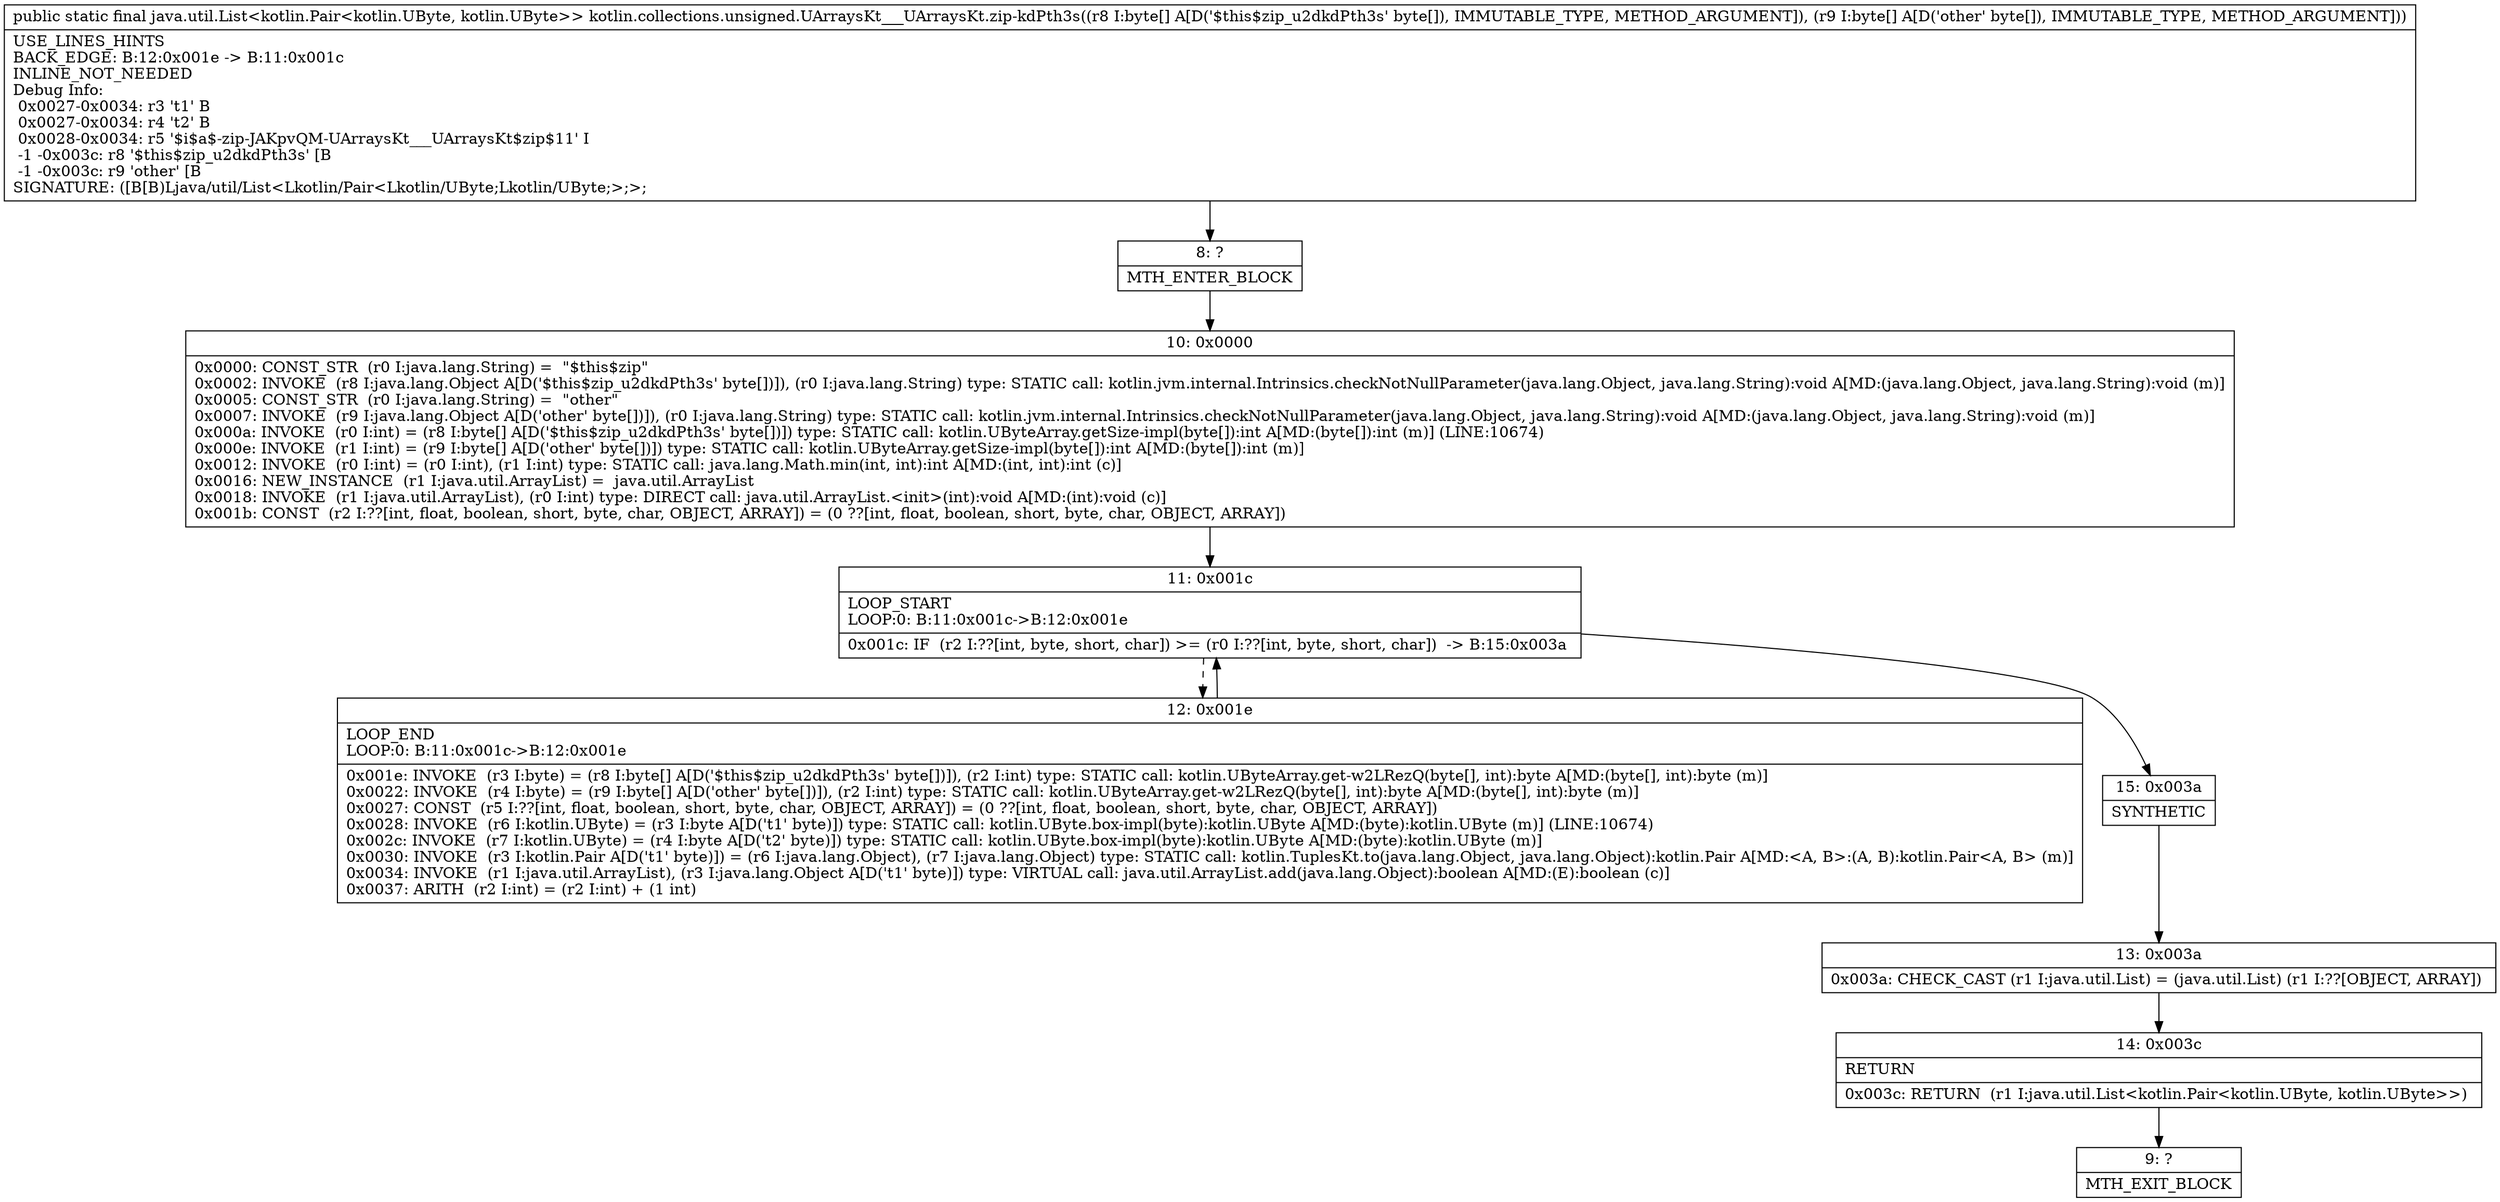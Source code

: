 digraph "CFG forkotlin.collections.unsigned.UArraysKt___UArraysKt.zip\-kdPth3s([B[B)Ljava\/util\/List;" {
Node_8 [shape=record,label="{8\:\ ?|MTH_ENTER_BLOCK\l}"];
Node_10 [shape=record,label="{10\:\ 0x0000|0x0000: CONST_STR  (r0 I:java.lang.String) =  \"$this$zip\" \l0x0002: INVOKE  (r8 I:java.lang.Object A[D('$this$zip_u2dkdPth3s' byte[])]), (r0 I:java.lang.String) type: STATIC call: kotlin.jvm.internal.Intrinsics.checkNotNullParameter(java.lang.Object, java.lang.String):void A[MD:(java.lang.Object, java.lang.String):void (m)]\l0x0005: CONST_STR  (r0 I:java.lang.String) =  \"other\" \l0x0007: INVOKE  (r9 I:java.lang.Object A[D('other' byte[])]), (r0 I:java.lang.String) type: STATIC call: kotlin.jvm.internal.Intrinsics.checkNotNullParameter(java.lang.Object, java.lang.String):void A[MD:(java.lang.Object, java.lang.String):void (m)]\l0x000a: INVOKE  (r0 I:int) = (r8 I:byte[] A[D('$this$zip_u2dkdPth3s' byte[])]) type: STATIC call: kotlin.UByteArray.getSize\-impl(byte[]):int A[MD:(byte[]):int (m)] (LINE:10674)\l0x000e: INVOKE  (r1 I:int) = (r9 I:byte[] A[D('other' byte[])]) type: STATIC call: kotlin.UByteArray.getSize\-impl(byte[]):int A[MD:(byte[]):int (m)]\l0x0012: INVOKE  (r0 I:int) = (r0 I:int), (r1 I:int) type: STATIC call: java.lang.Math.min(int, int):int A[MD:(int, int):int (c)]\l0x0016: NEW_INSTANCE  (r1 I:java.util.ArrayList) =  java.util.ArrayList \l0x0018: INVOKE  (r1 I:java.util.ArrayList), (r0 I:int) type: DIRECT call: java.util.ArrayList.\<init\>(int):void A[MD:(int):void (c)]\l0x001b: CONST  (r2 I:??[int, float, boolean, short, byte, char, OBJECT, ARRAY]) = (0 ??[int, float, boolean, short, byte, char, OBJECT, ARRAY]) \l}"];
Node_11 [shape=record,label="{11\:\ 0x001c|LOOP_START\lLOOP:0: B:11:0x001c\-\>B:12:0x001e\l|0x001c: IF  (r2 I:??[int, byte, short, char]) \>= (r0 I:??[int, byte, short, char])  \-\> B:15:0x003a \l}"];
Node_12 [shape=record,label="{12\:\ 0x001e|LOOP_END\lLOOP:0: B:11:0x001c\-\>B:12:0x001e\l|0x001e: INVOKE  (r3 I:byte) = (r8 I:byte[] A[D('$this$zip_u2dkdPth3s' byte[])]), (r2 I:int) type: STATIC call: kotlin.UByteArray.get\-w2LRezQ(byte[], int):byte A[MD:(byte[], int):byte (m)]\l0x0022: INVOKE  (r4 I:byte) = (r9 I:byte[] A[D('other' byte[])]), (r2 I:int) type: STATIC call: kotlin.UByteArray.get\-w2LRezQ(byte[], int):byte A[MD:(byte[], int):byte (m)]\l0x0027: CONST  (r5 I:??[int, float, boolean, short, byte, char, OBJECT, ARRAY]) = (0 ??[int, float, boolean, short, byte, char, OBJECT, ARRAY]) \l0x0028: INVOKE  (r6 I:kotlin.UByte) = (r3 I:byte A[D('t1' byte)]) type: STATIC call: kotlin.UByte.box\-impl(byte):kotlin.UByte A[MD:(byte):kotlin.UByte (m)] (LINE:10674)\l0x002c: INVOKE  (r7 I:kotlin.UByte) = (r4 I:byte A[D('t2' byte)]) type: STATIC call: kotlin.UByte.box\-impl(byte):kotlin.UByte A[MD:(byte):kotlin.UByte (m)]\l0x0030: INVOKE  (r3 I:kotlin.Pair A[D('t1' byte)]) = (r6 I:java.lang.Object), (r7 I:java.lang.Object) type: STATIC call: kotlin.TuplesKt.to(java.lang.Object, java.lang.Object):kotlin.Pair A[MD:\<A, B\>:(A, B):kotlin.Pair\<A, B\> (m)]\l0x0034: INVOKE  (r1 I:java.util.ArrayList), (r3 I:java.lang.Object A[D('t1' byte)]) type: VIRTUAL call: java.util.ArrayList.add(java.lang.Object):boolean A[MD:(E):boolean (c)]\l0x0037: ARITH  (r2 I:int) = (r2 I:int) + (1 int) \l}"];
Node_15 [shape=record,label="{15\:\ 0x003a|SYNTHETIC\l}"];
Node_13 [shape=record,label="{13\:\ 0x003a|0x003a: CHECK_CAST (r1 I:java.util.List) = (java.util.List) (r1 I:??[OBJECT, ARRAY]) \l}"];
Node_14 [shape=record,label="{14\:\ 0x003c|RETURN\l|0x003c: RETURN  (r1 I:java.util.List\<kotlin.Pair\<kotlin.UByte, kotlin.UByte\>\>) \l}"];
Node_9 [shape=record,label="{9\:\ ?|MTH_EXIT_BLOCK\l}"];
MethodNode[shape=record,label="{public static final java.util.List\<kotlin.Pair\<kotlin.UByte, kotlin.UByte\>\> kotlin.collections.unsigned.UArraysKt___UArraysKt.zip\-kdPth3s((r8 I:byte[] A[D('$this$zip_u2dkdPth3s' byte[]), IMMUTABLE_TYPE, METHOD_ARGUMENT]), (r9 I:byte[] A[D('other' byte[]), IMMUTABLE_TYPE, METHOD_ARGUMENT]))  | USE_LINES_HINTS\lBACK_EDGE: B:12:0x001e \-\> B:11:0x001c\lINLINE_NOT_NEEDED\lDebug Info:\l  0x0027\-0x0034: r3 't1' B\l  0x0027\-0x0034: r4 't2' B\l  0x0028\-0x0034: r5 '$i$a$\-zip\-JAKpvQM\-UArraysKt___UArraysKt$zip$11' I\l  \-1 \-0x003c: r8 '$this$zip_u2dkdPth3s' [B\l  \-1 \-0x003c: r9 'other' [B\lSIGNATURE: ([B[B)Ljava\/util\/List\<Lkotlin\/Pair\<Lkotlin\/UByte;Lkotlin\/UByte;\>;\>;\l}"];
MethodNode -> Node_8;Node_8 -> Node_10;
Node_10 -> Node_11;
Node_11 -> Node_12[style=dashed];
Node_11 -> Node_15;
Node_12 -> Node_11;
Node_15 -> Node_13;
Node_13 -> Node_14;
Node_14 -> Node_9;
}

